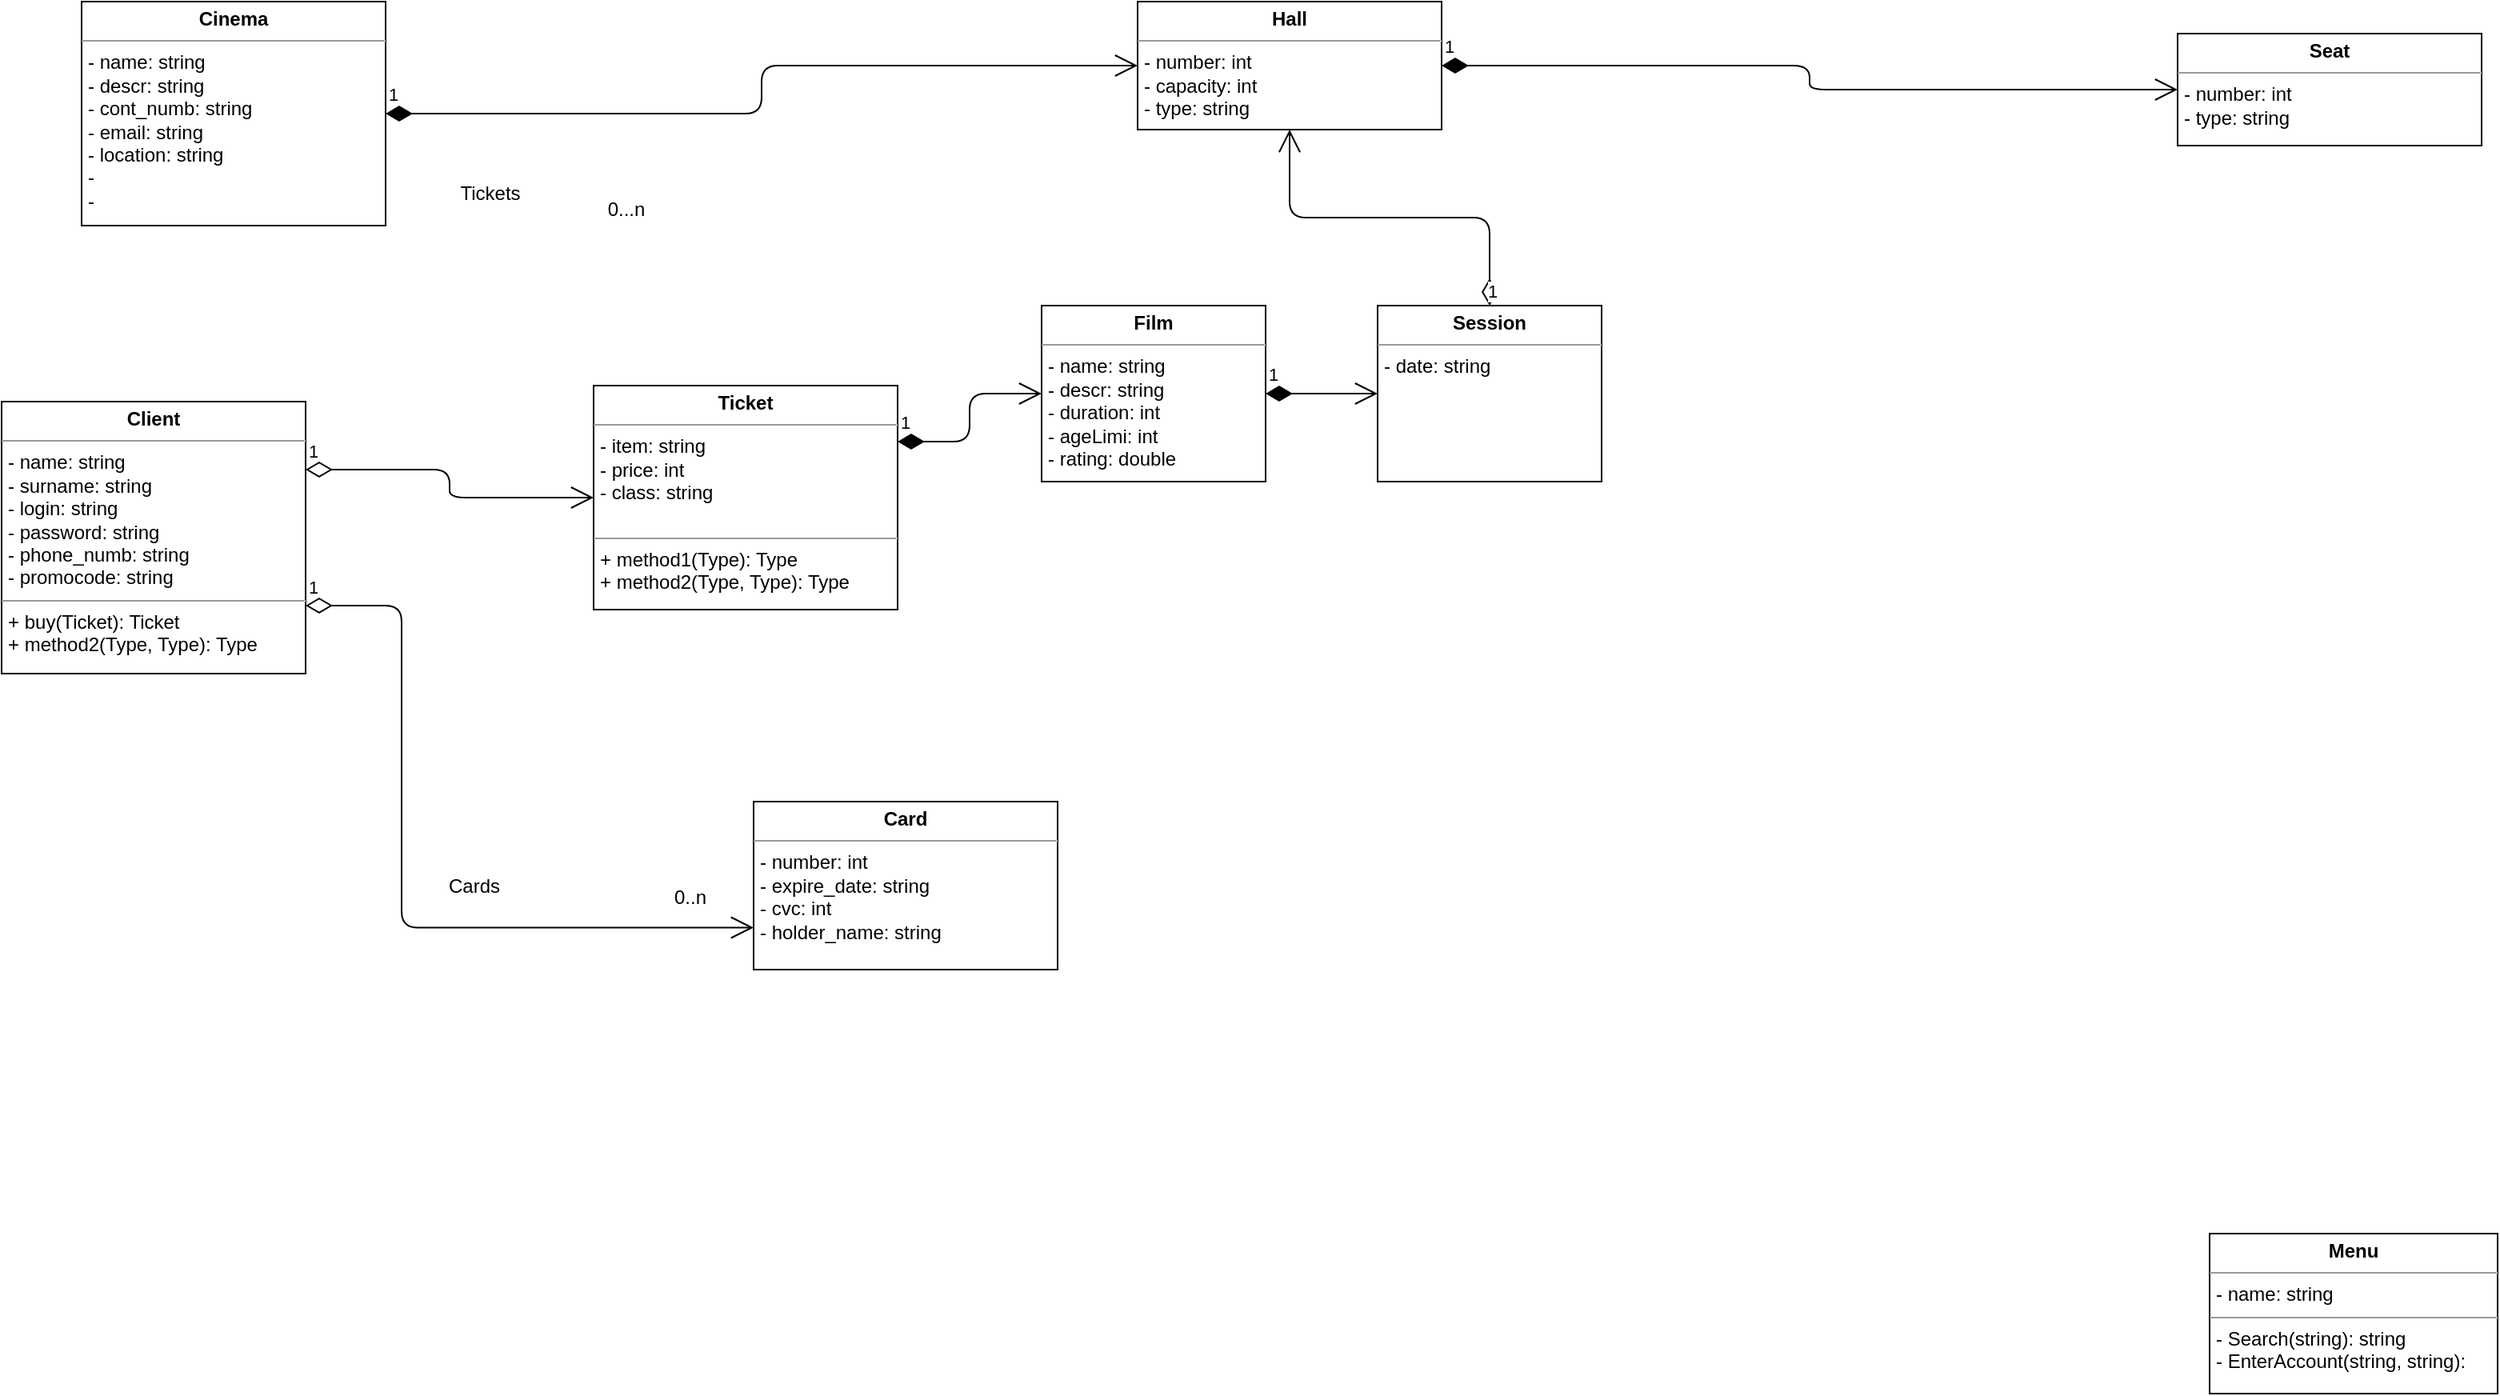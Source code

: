 <mxfile version="13.6.9" type="github">
  <diagram id="C5RBs43oDa-KdzZeNtuy" name="Page-1">
    <mxGraphModel dx="1350" dy="774" grid="1" gridSize="10" guides="1" tooltips="1" connect="1" arrows="1" fold="1" page="1" pageScale="1" pageWidth="1654" pageHeight="2336" math="0" shadow="0">
      <root>
        <mxCell id="WIyWlLk6GJQsqaUBKTNV-0" />
        <mxCell id="WIyWlLk6GJQsqaUBKTNV-1" parent="WIyWlLk6GJQsqaUBKTNV-0" />
        <mxCell id="M37PVCGN-hGSHYz3uMHd-4" value="&lt;p style=&quot;margin: 0px ; margin-top: 4px ; text-align: center&quot;&gt;&lt;b&gt;Menu&lt;/b&gt;&lt;/p&gt;&lt;hr size=&quot;1&quot;&gt;&lt;p style=&quot;margin: 0px ; margin-left: 4px&quot;&gt;- name: string&lt;br&gt;&lt;/p&gt;&lt;hr size=&quot;1&quot;&gt;&lt;p style=&quot;margin: 0px ; margin-left: 4px&quot;&gt;- Search(string): string&lt;br&gt;- EnterAccount(string, string):&amp;nbsp;&lt;/p&gt;" style="verticalAlign=top;align=left;overflow=fill;fontSize=12;fontFamily=Helvetica;html=1;" vertex="1" parent="WIyWlLk6GJQsqaUBKTNV-1">
          <mxGeometry x="1410" y="810" width="180" height="100" as="geometry" />
        </mxCell>
        <mxCell id="M37PVCGN-hGSHYz3uMHd-6" value="&lt;p style=&quot;margin: 0px ; margin-top: 4px ; text-align: center&quot;&gt;&lt;b&gt;Client&lt;/b&gt;&lt;/p&gt;&lt;hr size=&quot;1&quot;&gt;&lt;p style=&quot;margin: 0px ; margin-left: 4px&quot;&gt;- name: string&lt;br&gt;- surname: string&lt;br&gt;&lt;/p&gt;&lt;p style=&quot;margin: 0px ; margin-left: 4px&quot;&gt;- login: string&lt;/p&gt;&lt;p style=&quot;margin: 0px ; margin-left: 4px&quot;&gt;- password: string&lt;/p&gt;&lt;p style=&quot;margin: 0px ; margin-left: 4px&quot;&gt;- phone_numb: string&lt;/p&gt;&lt;p style=&quot;margin: 0px ; margin-left: 4px&quot;&gt;- promocode: string&lt;/p&gt;&lt;hr size=&quot;1&quot;&gt;&lt;p style=&quot;margin: 0px ; margin-left: 4px&quot;&gt;+ buy(Ticket): Ticket&lt;br&gt;+ method2(Type, Type): Type&lt;/p&gt;" style="verticalAlign=top;align=left;overflow=fill;fontSize=12;fontFamily=Helvetica;html=1;" vertex="1" parent="WIyWlLk6GJQsqaUBKTNV-1">
          <mxGeometry x="30" y="290" width="190" height="170" as="geometry" />
        </mxCell>
        <mxCell id="M37PVCGN-hGSHYz3uMHd-8" value="&lt;p style=&quot;margin: 0px ; margin-top: 4px ; text-align: center&quot;&gt;&lt;b&gt;Ticket&lt;/b&gt;&lt;/p&gt;&lt;hr size=&quot;1&quot;&gt;&lt;p style=&quot;margin: 0px ; margin-left: 4px&quot;&gt;- item: string&lt;br&gt;- price: int&lt;/p&gt;&lt;p style=&quot;margin: 0px ; margin-left: 4px&quot;&gt;- class: string&lt;/p&gt;&lt;p style=&quot;margin: 0px ; margin-left: 4px&quot;&gt;&lt;br&gt;&lt;/p&gt;&lt;hr size=&quot;1&quot;&gt;&lt;p style=&quot;margin: 0px ; margin-left: 4px&quot;&gt;+ method1(Type): Type&lt;br&gt;+ method2(Type, Type): Type&lt;/p&gt;" style="verticalAlign=top;align=left;overflow=fill;fontSize=12;fontFamily=Helvetica;html=1;" vertex="1" parent="WIyWlLk6GJQsqaUBKTNV-1">
          <mxGeometry x="400" y="280" width="190" height="140" as="geometry" />
        </mxCell>
        <mxCell id="M37PVCGN-hGSHYz3uMHd-9" value="&lt;p style=&quot;margin: 0px ; margin-top: 4px ; text-align: center&quot;&gt;&lt;b&gt;Card&lt;/b&gt;&lt;/p&gt;&lt;hr size=&quot;1&quot;&gt;&lt;p style=&quot;margin: 0px ; margin-left: 4px&quot;&gt;- number: int&lt;br&gt;- expire_date: string&lt;/p&gt;&lt;p style=&quot;margin: 0px ; margin-left: 4px&quot;&gt;- cvc: int&lt;/p&gt;&lt;p style=&quot;margin: 0px ; margin-left: 4px&quot;&gt;- holder_name: string&lt;/p&gt;" style="verticalAlign=top;align=left;overflow=fill;fontSize=12;fontFamily=Helvetica;html=1;" vertex="1" parent="WIyWlLk6GJQsqaUBKTNV-1">
          <mxGeometry x="500" y="540" width="190" height="105" as="geometry" />
        </mxCell>
        <mxCell id="M37PVCGN-hGSHYz3uMHd-12" value="&lt;p style=&quot;margin: 0px ; margin-top: 4px ; text-align: center&quot;&gt;&lt;b&gt;Cinema&lt;/b&gt;&lt;/p&gt;&lt;hr size=&quot;1&quot;&gt;&lt;p style=&quot;margin: 0px ; margin-left: 4px&quot;&gt;- name: string&lt;br&gt;- descr: string&lt;/p&gt;&lt;p style=&quot;margin: 0px ; margin-left: 4px&quot;&gt;- cont_numb: string&lt;/p&gt;&lt;p style=&quot;margin: 0px ; margin-left: 4px&quot;&gt;- email: string&lt;/p&gt;&lt;p style=&quot;margin: 0px ; margin-left: 4px&quot;&gt;- location: string&lt;/p&gt;&lt;p style=&quot;margin: 0px ; margin-left: 4px&quot;&gt;-&amp;nbsp;&lt;/p&gt;&lt;p style=&quot;margin: 0px ; margin-left: 4px&quot;&gt;-&amp;nbsp;&lt;/p&gt;" style="verticalAlign=top;align=left;overflow=fill;fontSize=12;fontFamily=Helvetica;html=1;" vertex="1" parent="WIyWlLk6GJQsqaUBKTNV-1">
          <mxGeometry x="80" y="40" width="190" height="140" as="geometry" />
        </mxCell>
        <mxCell id="M37PVCGN-hGSHYz3uMHd-13" value="0..n" style="text;html=1;align=center;verticalAlign=middle;resizable=0;points=[];autosize=1;" vertex="1" parent="WIyWlLk6GJQsqaUBKTNV-1">
          <mxGeometry x="440" y="590" width="40" height="20" as="geometry" />
        </mxCell>
        <mxCell id="M37PVCGN-hGSHYz3uMHd-14" value="Cards" style="text;html=1;align=center;verticalAlign=middle;resizable=0;points=[];autosize=1;" vertex="1" parent="WIyWlLk6GJQsqaUBKTNV-1">
          <mxGeometry x="300" y="582.5" width="50" height="20" as="geometry" />
        </mxCell>
        <mxCell id="M37PVCGN-hGSHYz3uMHd-15" value="0...n" style="text;html=1;align=center;verticalAlign=middle;resizable=0;points=[];autosize=1;" vertex="1" parent="WIyWlLk6GJQsqaUBKTNV-1">
          <mxGeometry x="400" y="160" width="40" height="20" as="geometry" />
        </mxCell>
        <mxCell id="M37PVCGN-hGSHYz3uMHd-16" value="Tickets" style="text;html=1;align=center;verticalAlign=middle;resizable=0;points=[];autosize=1;" vertex="1" parent="WIyWlLk6GJQsqaUBKTNV-1">
          <mxGeometry x="310" y="150" width="50" height="20" as="geometry" />
        </mxCell>
        <mxCell id="M37PVCGN-hGSHYz3uMHd-18" value="&lt;p style=&quot;margin: 0px ; margin-top: 4px ; text-align: center&quot;&gt;&lt;b&gt;Film&lt;/b&gt;&lt;/p&gt;&lt;hr size=&quot;1&quot;&gt;&lt;p style=&quot;margin: 0px ; margin-left: 4px&quot;&gt;- name: string&lt;br&gt;- descr: string&lt;/p&gt;&lt;p style=&quot;margin: 0px ; margin-left: 4px&quot;&gt;- duration: int&lt;/p&gt;&lt;p style=&quot;margin: 0px ; margin-left: 4px&quot;&gt;- ageLimi: int&lt;/p&gt;&lt;p style=&quot;margin: 0px ; margin-left: 4px&quot;&gt;- rating: double&lt;/p&gt;" style="verticalAlign=top;align=left;overflow=fill;fontSize=12;fontFamily=Helvetica;html=1;" vertex="1" parent="WIyWlLk6GJQsqaUBKTNV-1">
          <mxGeometry x="680" y="230" width="140" height="110" as="geometry" />
        </mxCell>
        <mxCell id="M37PVCGN-hGSHYz3uMHd-21" value="&lt;p style=&quot;margin: 0px ; margin-top: 4px ; text-align: center&quot;&gt;&lt;b&gt;Hall&lt;/b&gt;&lt;/p&gt;&lt;hr size=&quot;1&quot;&gt;&lt;p style=&quot;margin: 0px ; margin-left: 4px&quot;&gt;- number: int&lt;br&gt;- capacity: int&lt;/p&gt;&lt;p style=&quot;margin: 0px ; margin-left: 4px&quot;&gt;- type: string&lt;/p&gt;" style="verticalAlign=top;align=left;overflow=fill;fontSize=12;fontFamily=Helvetica;html=1;" vertex="1" parent="WIyWlLk6GJQsqaUBKTNV-1">
          <mxGeometry x="740" y="40" width="190" height="80" as="geometry" />
        </mxCell>
        <mxCell id="M37PVCGN-hGSHYz3uMHd-22" value="&lt;p style=&quot;margin: 0px ; margin-top: 4px ; text-align: center&quot;&gt;&lt;b&gt;Seat&lt;/b&gt;&lt;/p&gt;&lt;hr size=&quot;1&quot;&gt;&lt;p style=&quot;margin: 0px ; margin-left: 4px&quot;&gt;- number: int&lt;br&gt;&lt;/p&gt;&lt;p style=&quot;margin: 0px ; margin-left: 4px&quot;&gt;- type: string&lt;/p&gt;" style="verticalAlign=top;align=left;overflow=fill;fontSize=12;fontFamily=Helvetica;html=1;" vertex="1" parent="WIyWlLk6GJQsqaUBKTNV-1">
          <mxGeometry x="1390" y="60" width="190" height="70" as="geometry" />
        </mxCell>
        <mxCell id="M37PVCGN-hGSHYz3uMHd-23" value="1" style="endArrow=open;html=1;endSize=12;startArrow=diamondThin;startSize=14;startFill=1;edgeStyle=orthogonalEdgeStyle;align=left;verticalAlign=bottom;exitX=1;exitY=0.5;exitDx=0;exitDy=0;entryX=0;entryY=0.5;entryDx=0;entryDy=0;" edge="1" parent="WIyWlLk6GJQsqaUBKTNV-1" source="M37PVCGN-hGSHYz3uMHd-12" target="M37PVCGN-hGSHYz3uMHd-21">
          <mxGeometry x="-1" y="3" relative="1" as="geometry">
            <mxPoint x="870" y="-40" as="sourcePoint" />
            <mxPoint x="1010" y="90" as="targetPoint" />
          </mxGeometry>
        </mxCell>
        <mxCell id="M37PVCGN-hGSHYz3uMHd-24" value="1" style="endArrow=open;html=1;endSize=12;startArrow=diamondThin;startSize=14;startFill=1;edgeStyle=orthogonalEdgeStyle;align=left;verticalAlign=bottom;exitX=1;exitY=0.5;exitDx=0;exitDy=0;entryX=0;entryY=0.5;entryDx=0;entryDy=0;" edge="1" parent="WIyWlLk6GJQsqaUBKTNV-1" source="M37PVCGN-hGSHYz3uMHd-21" target="M37PVCGN-hGSHYz3uMHd-22">
          <mxGeometry x="-1" y="3" relative="1" as="geometry">
            <mxPoint x="940" y="100" as="sourcePoint" />
            <mxPoint x="1020" y="80" as="targetPoint" />
          </mxGeometry>
        </mxCell>
        <mxCell id="M37PVCGN-hGSHYz3uMHd-27" value="1" style="endArrow=open;html=1;endSize=12;startArrow=diamondThin;startSize=14;startFill=1;edgeStyle=orthogonalEdgeStyle;align=left;verticalAlign=bottom;exitX=1;exitY=0.25;exitDx=0;exitDy=0;entryX=0;entryY=0.5;entryDx=0;entryDy=0;" edge="1" parent="WIyWlLk6GJQsqaUBKTNV-1" source="M37PVCGN-hGSHYz3uMHd-8" target="M37PVCGN-hGSHYz3uMHd-18">
          <mxGeometry x="-1" y="3" relative="1" as="geometry">
            <mxPoint x="670" y="610" as="sourcePoint" />
            <mxPoint x="680" y="600" as="targetPoint" />
          </mxGeometry>
        </mxCell>
        <mxCell id="M37PVCGN-hGSHYz3uMHd-28" value="&lt;p style=&quot;margin: 0px ; margin-top: 4px ; text-align: center&quot;&gt;&lt;b&gt;Session&lt;/b&gt;&lt;/p&gt;&lt;hr size=&quot;1&quot;&gt;&lt;p style=&quot;margin: 0px ; margin-left: 4px&quot;&gt;- date: string&lt;/p&gt;" style="verticalAlign=top;align=left;overflow=fill;fontSize=12;fontFamily=Helvetica;html=1;" vertex="1" parent="WIyWlLk6GJQsqaUBKTNV-1">
          <mxGeometry x="890" y="230" width="140" height="110" as="geometry" />
        </mxCell>
        <mxCell id="M37PVCGN-hGSHYz3uMHd-29" value="1" style="endArrow=open;html=1;endSize=12;startArrow=diamondThin;startSize=14;startFill=0;edgeStyle=orthogonalEdgeStyle;align=left;verticalAlign=bottom;exitX=1;exitY=0.75;exitDx=0;exitDy=0;entryX=0;entryY=0.75;entryDx=0;entryDy=0;" edge="1" parent="WIyWlLk6GJQsqaUBKTNV-1" source="M37PVCGN-hGSHYz3uMHd-6" target="M37PVCGN-hGSHYz3uMHd-9">
          <mxGeometry x="-1" y="3" relative="1" as="geometry">
            <mxPoint x="720" y="460" as="sourcePoint" />
            <mxPoint x="880" y="460" as="targetPoint" />
            <Array as="points">
              <mxPoint x="280" y="418" />
              <mxPoint x="280" y="619" />
            </Array>
          </mxGeometry>
        </mxCell>
        <mxCell id="M37PVCGN-hGSHYz3uMHd-30" value="1" style="endArrow=open;html=1;endSize=12;startArrow=diamondThin;startSize=14;startFill=0;edgeStyle=orthogonalEdgeStyle;align=left;verticalAlign=bottom;exitX=1;exitY=0.25;exitDx=0;exitDy=0;entryX=0;entryY=0.5;entryDx=0;entryDy=0;" edge="1" parent="WIyWlLk6GJQsqaUBKTNV-1" source="M37PVCGN-hGSHYz3uMHd-6" target="M37PVCGN-hGSHYz3uMHd-8">
          <mxGeometry x="-1" y="3" relative="1" as="geometry">
            <mxPoint x="720" y="460" as="sourcePoint" />
            <mxPoint x="880" y="460" as="targetPoint" />
          </mxGeometry>
        </mxCell>
        <mxCell id="M37PVCGN-hGSHYz3uMHd-32" value="1" style="endArrow=open;html=1;endSize=12;startArrow=diamondThin;startSize=14;startFill=1;edgeStyle=orthogonalEdgeStyle;align=left;verticalAlign=bottom;exitX=1;exitY=0.5;exitDx=0;exitDy=0;entryX=0;entryY=0.5;entryDx=0;entryDy=0;" edge="1" parent="WIyWlLk6GJQsqaUBKTNV-1" source="M37PVCGN-hGSHYz3uMHd-18" target="M37PVCGN-hGSHYz3uMHd-28">
          <mxGeometry x="-1" y="3" relative="1" as="geometry">
            <mxPoint x="620" y="350" as="sourcePoint" />
            <mxPoint x="780" y="350" as="targetPoint" />
          </mxGeometry>
        </mxCell>
        <mxCell id="M37PVCGN-hGSHYz3uMHd-33" value="1" style="endArrow=open;html=1;endSize=12;startArrow=diamondThin;startSize=14;startFill=0;edgeStyle=orthogonalEdgeStyle;align=left;verticalAlign=bottom;entryX=0.5;entryY=1;entryDx=0;entryDy=0;exitX=0.5;exitY=0;exitDx=0;exitDy=0;" edge="1" parent="WIyWlLk6GJQsqaUBKTNV-1" source="M37PVCGN-hGSHYz3uMHd-28" target="M37PVCGN-hGSHYz3uMHd-21">
          <mxGeometry x="-1" y="3" relative="1" as="geometry">
            <mxPoint x="720" y="320" as="sourcePoint" />
            <mxPoint x="880" y="320" as="targetPoint" />
          </mxGeometry>
        </mxCell>
      </root>
    </mxGraphModel>
  </diagram>
</mxfile>

